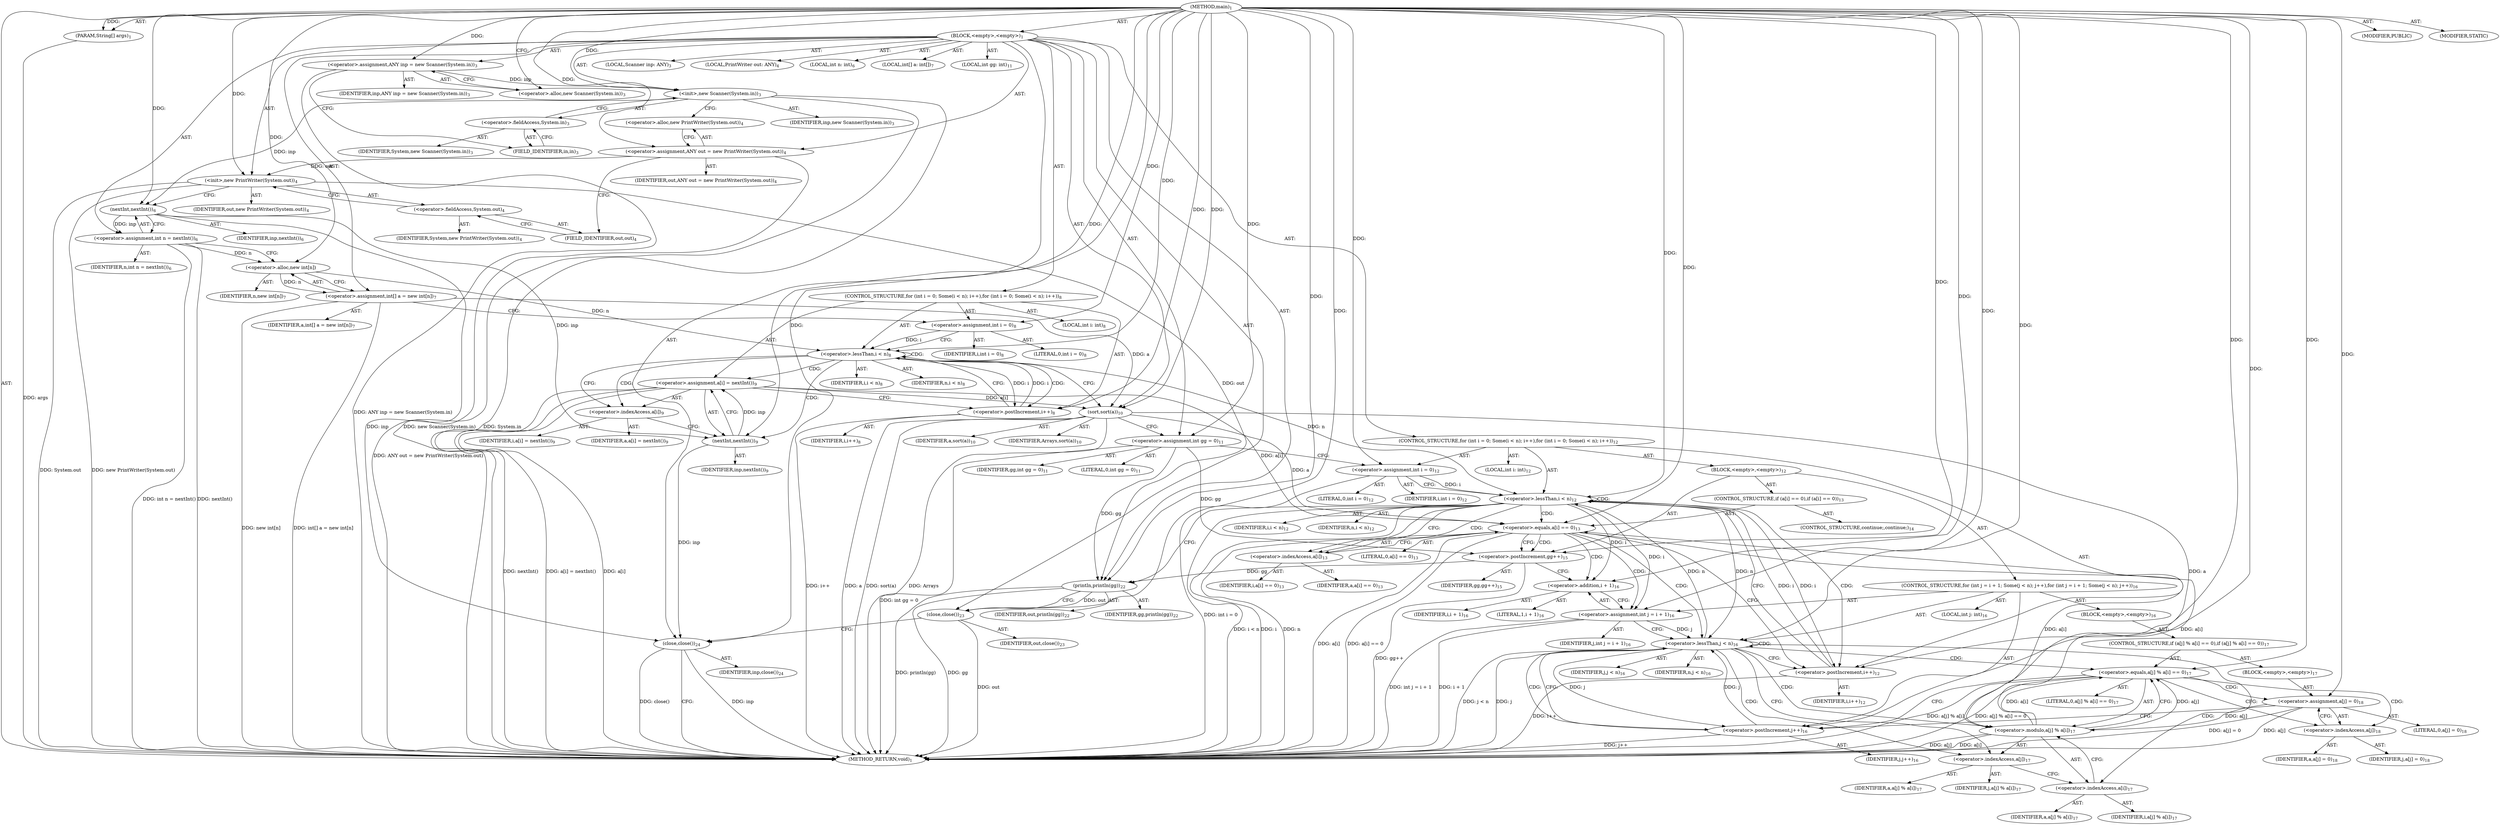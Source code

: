 digraph "main" {  
"21" [label = <(METHOD,main)<SUB>1</SUB>> ]
"22" [label = <(PARAM,String[] args)<SUB>1</SUB>> ]
"23" [label = <(BLOCK,&lt;empty&gt;,&lt;empty&gt;)<SUB>1</SUB>> ]
"4" [label = <(LOCAL,Scanner inp: ANY)<SUB>3</SUB>> ]
"24" [label = <(&lt;operator&gt;.assignment,ANY inp = new Scanner(System.in))<SUB>3</SUB>> ]
"25" [label = <(IDENTIFIER,inp,ANY inp = new Scanner(System.in))<SUB>3</SUB>> ]
"26" [label = <(&lt;operator&gt;.alloc,new Scanner(System.in))<SUB>3</SUB>> ]
"27" [label = <(&lt;init&gt;,new Scanner(System.in))<SUB>3</SUB>> ]
"3" [label = <(IDENTIFIER,inp,new Scanner(System.in))<SUB>3</SUB>> ]
"28" [label = <(&lt;operator&gt;.fieldAccess,System.in)<SUB>3</SUB>> ]
"29" [label = <(IDENTIFIER,System,new Scanner(System.in))<SUB>3</SUB>> ]
"30" [label = <(FIELD_IDENTIFIER,in,in)<SUB>3</SUB>> ]
"6" [label = <(LOCAL,PrintWriter out: ANY)<SUB>4</SUB>> ]
"31" [label = <(&lt;operator&gt;.assignment,ANY out = new PrintWriter(System.out))<SUB>4</SUB>> ]
"32" [label = <(IDENTIFIER,out,ANY out = new PrintWriter(System.out))<SUB>4</SUB>> ]
"33" [label = <(&lt;operator&gt;.alloc,new PrintWriter(System.out))<SUB>4</SUB>> ]
"34" [label = <(&lt;init&gt;,new PrintWriter(System.out))<SUB>4</SUB>> ]
"5" [label = <(IDENTIFIER,out,new PrintWriter(System.out))<SUB>4</SUB>> ]
"35" [label = <(&lt;operator&gt;.fieldAccess,System.out)<SUB>4</SUB>> ]
"36" [label = <(IDENTIFIER,System,new PrintWriter(System.out))<SUB>4</SUB>> ]
"37" [label = <(FIELD_IDENTIFIER,out,out)<SUB>4</SUB>> ]
"38" [label = <(LOCAL,int n: int)<SUB>6</SUB>> ]
"39" [label = <(&lt;operator&gt;.assignment,int n = nextInt())<SUB>6</SUB>> ]
"40" [label = <(IDENTIFIER,n,int n = nextInt())<SUB>6</SUB>> ]
"41" [label = <(nextInt,nextInt())<SUB>6</SUB>> ]
"42" [label = <(IDENTIFIER,inp,nextInt())<SUB>6</SUB>> ]
"43" [label = <(LOCAL,int[] a: int[])<SUB>7</SUB>> ]
"44" [label = <(&lt;operator&gt;.assignment,int[] a = new int[n])<SUB>7</SUB>> ]
"45" [label = <(IDENTIFIER,a,int[] a = new int[n])<SUB>7</SUB>> ]
"46" [label = <(&lt;operator&gt;.alloc,new int[n])> ]
"47" [label = <(IDENTIFIER,n,new int[n])<SUB>7</SUB>> ]
"48" [label = <(CONTROL_STRUCTURE,for (int i = 0; Some(i &lt; n); i++),for (int i = 0; Some(i &lt; n); i++))<SUB>8</SUB>> ]
"49" [label = <(LOCAL,int i: int)<SUB>8</SUB>> ]
"50" [label = <(&lt;operator&gt;.assignment,int i = 0)<SUB>8</SUB>> ]
"51" [label = <(IDENTIFIER,i,int i = 0)<SUB>8</SUB>> ]
"52" [label = <(LITERAL,0,int i = 0)<SUB>8</SUB>> ]
"53" [label = <(&lt;operator&gt;.lessThan,i &lt; n)<SUB>8</SUB>> ]
"54" [label = <(IDENTIFIER,i,i &lt; n)<SUB>8</SUB>> ]
"55" [label = <(IDENTIFIER,n,i &lt; n)<SUB>8</SUB>> ]
"56" [label = <(&lt;operator&gt;.postIncrement,i++)<SUB>8</SUB>> ]
"57" [label = <(IDENTIFIER,i,i++)<SUB>8</SUB>> ]
"58" [label = <(&lt;operator&gt;.assignment,a[i] = nextInt())<SUB>9</SUB>> ]
"59" [label = <(&lt;operator&gt;.indexAccess,a[i])<SUB>9</SUB>> ]
"60" [label = <(IDENTIFIER,a,a[i] = nextInt())<SUB>9</SUB>> ]
"61" [label = <(IDENTIFIER,i,a[i] = nextInt())<SUB>9</SUB>> ]
"62" [label = <(nextInt,nextInt())<SUB>9</SUB>> ]
"63" [label = <(IDENTIFIER,inp,nextInt())<SUB>9</SUB>> ]
"64" [label = <(sort,sort(a))<SUB>10</SUB>> ]
"65" [label = <(IDENTIFIER,Arrays,sort(a))<SUB>10</SUB>> ]
"66" [label = <(IDENTIFIER,a,sort(a))<SUB>10</SUB>> ]
"67" [label = <(LOCAL,int gg: int)<SUB>11</SUB>> ]
"68" [label = <(&lt;operator&gt;.assignment,int gg = 0)<SUB>11</SUB>> ]
"69" [label = <(IDENTIFIER,gg,int gg = 0)<SUB>11</SUB>> ]
"70" [label = <(LITERAL,0,int gg = 0)<SUB>11</SUB>> ]
"71" [label = <(CONTROL_STRUCTURE,for (int i = 0; Some(i &lt; n); i++),for (int i = 0; Some(i &lt; n); i++))<SUB>12</SUB>> ]
"72" [label = <(LOCAL,int i: int)<SUB>12</SUB>> ]
"73" [label = <(&lt;operator&gt;.assignment,int i = 0)<SUB>12</SUB>> ]
"74" [label = <(IDENTIFIER,i,int i = 0)<SUB>12</SUB>> ]
"75" [label = <(LITERAL,0,int i = 0)<SUB>12</SUB>> ]
"76" [label = <(&lt;operator&gt;.lessThan,i &lt; n)<SUB>12</SUB>> ]
"77" [label = <(IDENTIFIER,i,i &lt; n)<SUB>12</SUB>> ]
"78" [label = <(IDENTIFIER,n,i &lt; n)<SUB>12</SUB>> ]
"79" [label = <(&lt;operator&gt;.postIncrement,i++)<SUB>12</SUB>> ]
"80" [label = <(IDENTIFIER,i,i++)<SUB>12</SUB>> ]
"81" [label = <(BLOCK,&lt;empty&gt;,&lt;empty&gt;)<SUB>12</SUB>> ]
"82" [label = <(CONTROL_STRUCTURE,if (a[i] == 0),if (a[i] == 0))<SUB>13</SUB>> ]
"83" [label = <(&lt;operator&gt;.equals,a[i] == 0)<SUB>13</SUB>> ]
"84" [label = <(&lt;operator&gt;.indexAccess,a[i])<SUB>13</SUB>> ]
"85" [label = <(IDENTIFIER,a,a[i] == 0)<SUB>13</SUB>> ]
"86" [label = <(IDENTIFIER,i,a[i] == 0)<SUB>13</SUB>> ]
"87" [label = <(LITERAL,0,a[i] == 0)<SUB>13</SUB>> ]
"88" [label = <(CONTROL_STRUCTURE,continue;,continue;)<SUB>14</SUB>> ]
"89" [label = <(&lt;operator&gt;.postIncrement,gg++)<SUB>15</SUB>> ]
"90" [label = <(IDENTIFIER,gg,gg++)<SUB>15</SUB>> ]
"91" [label = <(CONTROL_STRUCTURE,for (int j = i + 1; Some(j &lt; n); j++),for (int j = i + 1; Some(j &lt; n); j++))<SUB>16</SUB>> ]
"92" [label = <(LOCAL,int j: int)<SUB>16</SUB>> ]
"93" [label = <(&lt;operator&gt;.assignment,int j = i + 1)<SUB>16</SUB>> ]
"94" [label = <(IDENTIFIER,j,int j = i + 1)<SUB>16</SUB>> ]
"95" [label = <(&lt;operator&gt;.addition,i + 1)<SUB>16</SUB>> ]
"96" [label = <(IDENTIFIER,i,i + 1)<SUB>16</SUB>> ]
"97" [label = <(LITERAL,1,i + 1)<SUB>16</SUB>> ]
"98" [label = <(&lt;operator&gt;.lessThan,j &lt; n)<SUB>16</SUB>> ]
"99" [label = <(IDENTIFIER,j,j &lt; n)<SUB>16</SUB>> ]
"100" [label = <(IDENTIFIER,n,j &lt; n)<SUB>16</SUB>> ]
"101" [label = <(&lt;operator&gt;.postIncrement,j++)<SUB>16</SUB>> ]
"102" [label = <(IDENTIFIER,j,j++)<SUB>16</SUB>> ]
"103" [label = <(BLOCK,&lt;empty&gt;,&lt;empty&gt;)<SUB>16</SUB>> ]
"104" [label = <(CONTROL_STRUCTURE,if (a[j] % a[i] == 0),if (a[j] % a[i] == 0))<SUB>17</SUB>> ]
"105" [label = <(&lt;operator&gt;.equals,a[j] % a[i] == 0)<SUB>17</SUB>> ]
"106" [label = <(&lt;operator&gt;.modulo,a[j] % a[i])<SUB>17</SUB>> ]
"107" [label = <(&lt;operator&gt;.indexAccess,a[j])<SUB>17</SUB>> ]
"108" [label = <(IDENTIFIER,a,a[j] % a[i])<SUB>17</SUB>> ]
"109" [label = <(IDENTIFIER,j,a[j] % a[i])<SUB>17</SUB>> ]
"110" [label = <(&lt;operator&gt;.indexAccess,a[i])<SUB>17</SUB>> ]
"111" [label = <(IDENTIFIER,a,a[j] % a[i])<SUB>17</SUB>> ]
"112" [label = <(IDENTIFIER,i,a[j] % a[i])<SUB>17</SUB>> ]
"113" [label = <(LITERAL,0,a[j] % a[i] == 0)<SUB>17</SUB>> ]
"114" [label = <(BLOCK,&lt;empty&gt;,&lt;empty&gt;)<SUB>17</SUB>> ]
"115" [label = <(&lt;operator&gt;.assignment,a[j] = 0)<SUB>18</SUB>> ]
"116" [label = <(&lt;operator&gt;.indexAccess,a[j])<SUB>18</SUB>> ]
"117" [label = <(IDENTIFIER,a,a[j] = 0)<SUB>18</SUB>> ]
"118" [label = <(IDENTIFIER,j,a[j] = 0)<SUB>18</SUB>> ]
"119" [label = <(LITERAL,0,a[j] = 0)<SUB>18</SUB>> ]
"120" [label = <(println,println(gg))<SUB>22</SUB>> ]
"121" [label = <(IDENTIFIER,out,println(gg))<SUB>22</SUB>> ]
"122" [label = <(IDENTIFIER,gg,println(gg))<SUB>22</SUB>> ]
"123" [label = <(close,close())<SUB>23</SUB>> ]
"124" [label = <(IDENTIFIER,out,close())<SUB>23</SUB>> ]
"125" [label = <(close,close())<SUB>24</SUB>> ]
"126" [label = <(IDENTIFIER,inp,close())<SUB>24</SUB>> ]
"127" [label = <(MODIFIER,PUBLIC)> ]
"128" [label = <(MODIFIER,STATIC)> ]
"129" [label = <(METHOD_RETURN,void)<SUB>1</SUB>> ]
  "21" -> "22"  [ label = "AST: "] 
  "21" -> "23"  [ label = "AST: "] 
  "21" -> "127"  [ label = "AST: "] 
  "21" -> "128"  [ label = "AST: "] 
  "21" -> "129"  [ label = "AST: "] 
  "23" -> "4"  [ label = "AST: "] 
  "23" -> "24"  [ label = "AST: "] 
  "23" -> "27"  [ label = "AST: "] 
  "23" -> "6"  [ label = "AST: "] 
  "23" -> "31"  [ label = "AST: "] 
  "23" -> "34"  [ label = "AST: "] 
  "23" -> "38"  [ label = "AST: "] 
  "23" -> "39"  [ label = "AST: "] 
  "23" -> "43"  [ label = "AST: "] 
  "23" -> "44"  [ label = "AST: "] 
  "23" -> "48"  [ label = "AST: "] 
  "23" -> "64"  [ label = "AST: "] 
  "23" -> "67"  [ label = "AST: "] 
  "23" -> "68"  [ label = "AST: "] 
  "23" -> "71"  [ label = "AST: "] 
  "23" -> "120"  [ label = "AST: "] 
  "23" -> "123"  [ label = "AST: "] 
  "23" -> "125"  [ label = "AST: "] 
  "24" -> "25"  [ label = "AST: "] 
  "24" -> "26"  [ label = "AST: "] 
  "27" -> "3"  [ label = "AST: "] 
  "27" -> "28"  [ label = "AST: "] 
  "28" -> "29"  [ label = "AST: "] 
  "28" -> "30"  [ label = "AST: "] 
  "31" -> "32"  [ label = "AST: "] 
  "31" -> "33"  [ label = "AST: "] 
  "34" -> "5"  [ label = "AST: "] 
  "34" -> "35"  [ label = "AST: "] 
  "35" -> "36"  [ label = "AST: "] 
  "35" -> "37"  [ label = "AST: "] 
  "39" -> "40"  [ label = "AST: "] 
  "39" -> "41"  [ label = "AST: "] 
  "41" -> "42"  [ label = "AST: "] 
  "44" -> "45"  [ label = "AST: "] 
  "44" -> "46"  [ label = "AST: "] 
  "46" -> "47"  [ label = "AST: "] 
  "48" -> "49"  [ label = "AST: "] 
  "48" -> "50"  [ label = "AST: "] 
  "48" -> "53"  [ label = "AST: "] 
  "48" -> "56"  [ label = "AST: "] 
  "48" -> "58"  [ label = "AST: "] 
  "50" -> "51"  [ label = "AST: "] 
  "50" -> "52"  [ label = "AST: "] 
  "53" -> "54"  [ label = "AST: "] 
  "53" -> "55"  [ label = "AST: "] 
  "56" -> "57"  [ label = "AST: "] 
  "58" -> "59"  [ label = "AST: "] 
  "58" -> "62"  [ label = "AST: "] 
  "59" -> "60"  [ label = "AST: "] 
  "59" -> "61"  [ label = "AST: "] 
  "62" -> "63"  [ label = "AST: "] 
  "64" -> "65"  [ label = "AST: "] 
  "64" -> "66"  [ label = "AST: "] 
  "68" -> "69"  [ label = "AST: "] 
  "68" -> "70"  [ label = "AST: "] 
  "71" -> "72"  [ label = "AST: "] 
  "71" -> "73"  [ label = "AST: "] 
  "71" -> "76"  [ label = "AST: "] 
  "71" -> "79"  [ label = "AST: "] 
  "71" -> "81"  [ label = "AST: "] 
  "73" -> "74"  [ label = "AST: "] 
  "73" -> "75"  [ label = "AST: "] 
  "76" -> "77"  [ label = "AST: "] 
  "76" -> "78"  [ label = "AST: "] 
  "79" -> "80"  [ label = "AST: "] 
  "81" -> "82"  [ label = "AST: "] 
  "81" -> "89"  [ label = "AST: "] 
  "81" -> "91"  [ label = "AST: "] 
  "82" -> "83"  [ label = "AST: "] 
  "82" -> "88"  [ label = "AST: "] 
  "83" -> "84"  [ label = "AST: "] 
  "83" -> "87"  [ label = "AST: "] 
  "84" -> "85"  [ label = "AST: "] 
  "84" -> "86"  [ label = "AST: "] 
  "89" -> "90"  [ label = "AST: "] 
  "91" -> "92"  [ label = "AST: "] 
  "91" -> "93"  [ label = "AST: "] 
  "91" -> "98"  [ label = "AST: "] 
  "91" -> "101"  [ label = "AST: "] 
  "91" -> "103"  [ label = "AST: "] 
  "93" -> "94"  [ label = "AST: "] 
  "93" -> "95"  [ label = "AST: "] 
  "95" -> "96"  [ label = "AST: "] 
  "95" -> "97"  [ label = "AST: "] 
  "98" -> "99"  [ label = "AST: "] 
  "98" -> "100"  [ label = "AST: "] 
  "101" -> "102"  [ label = "AST: "] 
  "103" -> "104"  [ label = "AST: "] 
  "104" -> "105"  [ label = "AST: "] 
  "104" -> "114"  [ label = "AST: "] 
  "105" -> "106"  [ label = "AST: "] 
  "105" -> "113"  [ label = "AST: "] 
  "106" -> "107"  [ label = "AST: "] 
  "106" -> "110"  [ label = "AST: "] 
  "107" -> "108"  [ label = "AST: "] 
  "107" -> "109"  [ label = "AST: "] 
  "110" -> "111"  [ label = "AST: "] 
  "110" -> "112"  [ label = "AST: "] 
  "114" -> "115"  [ label = "AST: "] 
  "115" -> "116"  [ label = "AST: "] 
  "115" -> "119"  [ label = "AST: "] 
  "116" -> "117"  [ label = "AST: "] 
  "116" -> "118"  [ label = "AST: "] 
  "120" -> "121"  [ label = "AST: "] 
  "120" -> "122"  [ label = "AST: "] 
  "123" -> "124"  [ label = "AST: "] 
  "125" -> "126"  [ label = "AST: "] 
  "24" -> "30"  [ label = "CFG: "] 
  "27" -> "33"  [ label = "CFG: "] 
  "31" -> "37"  [ label = "CFG: "] 
  "34" -> "41"  [ label = "CFG: "] 
  "39" -> "46"  [ label = "CFG: "] 
  "44" -> "50"  [ label = "CFG: "] 
  "64" -> "68"  [ label = "CFG: "] 
  "68" -> "73"  [ label = "CFG: "] 
  "120" -> "123"  [ label = "CFG: "] 
  "123" -> "125"  [ label = "CFG: "] 
  "125" -> "129"  [ label = "CFG: "] 
  "26" -> "24"  [ label = "CFG: "] 
  "28" -> "27"  [ label = "CFG: "] 
  "33" -> "31"  [ label = "CFG: "] 
  "35" -> "34"  [ label = "CFG: "] 
  "41" -> "39"  [ label = "CFG: "] 
  "46" -> "44"  [ label = "CFG: "] 
  "50" -> "53"  [ label = "CFG: "] 
  "53" -> "59"  [ label = "CFG: "] 
  "53" -> "64"  [ label = "CFG: "] 
  "56" -> "53"  [ label = "CFG: "] 
  "58" -> "56"  [ label = "CFG: "] 
  "73" -> "76"  [ label = "CFG: "] 
  "76" -> "84"  [ label = "CFG: "] 
  "76" -> "120"  [ label = "CFG: "] 
  "79" -> "76"  [ label = "CFG: "] 
  "30" -> "28"  [ label = "CFG: "] 
  "37" -> "35"  [ label = "CFG: "] 
  "59" -> "62"  [ label = "CFG: "] 
  "62" -> "58"  [ label = "CFG: "] 
  "89" -> "95"  [ label = "CFG: "] 
  "83" -> "79"  [ label = "CFG: "] 
  "83" -> "89"  [ label = "CFG: "] 
  "93" -> "98"  [ label = "CFG: "] 
  "98" -> "107"  [ label = "CFG: "] 
  "98" -> "79"  [ label = "CFG: "] 
  "101" -> "98"  [ label = "CFG: "] 
  "84" -> "83"  [ label = "CFG: "] 
  "95" -> "93"  [ label = "CFG: "] 
  "105" -> "116"  [ label = "CFG: "] 
  "105" -> "101"  [ label = "CFG: "] 
  "106" -> "105"  [ label = "CFG: "] 
  "115" -> "101"  [ label = "CFG: "] 
  "107" -> "110"  [ label = "CFG: "] 
  "110" -> "106"  [ label = "CFG: "] 
  "116" -> "115"  [ label = "CFG: "] 
  "21" -> "26"  [ label = "CFG: "] 
  "22" -> "129"  [ label = "DDG: args"] 
  "24" -> "129"  [ label = "DDG: ANY inp = new Scanner(System.in)"] 
  "27" -> "129"  [ label = "DDG: System.in"] 
  "27" -> "129"  [ label = "DDG: new Scanner(System.in)"] 
  "31" -> "129"  [ label = "DDG: ANY out = new PrintWriter(System.out)"] 
  "34" -> "129"  [ label = "DDG: System.out"] 
  "34" -> "129"  [ label = "DDG: new PrintWriter(System.out)"] 
  "39" -> "129"  [ label = "DDG: nextInt()"] 
  "39" -> "129"  [ label = "DDG: int n = nextInt()"] 
  "44" -> "129"  [ label = "DDG: new int[n]"] 
  "44" -> "129"  [ label = "DDG: int[] a = new int[n]"] 
  "64" -> "129"  [ label = "DDG: a"] 
  "64" -> "129"  [ label = "DDG: sort(a)"] 
  "68" -> "129"  [ label = "DDG: int gg = 0"] 
  "73" -> "129"  [ label = "DDG: int i = 0"] 
  "76" -> "129"  [ label = "DDG: i"] 
  "76" -> "129"  [ label = "DDG: n"] 
  "76" -> "129"  [ label = "DDG: i &lt; n"] 
  "120" -> "129"  [ label = "DDG: gg"] 
  "120" -> "129"  [ label = "DDG: println(gg)"] 
  "123" -> "129"  [ label = "DDG: out"] 
  "125" -> "129"  [ label = "DDG: inp"] 
  "125" -> "129"  [ label = "DDG: close()"] 
  "83" -> "129"  [ label = "DDG: a[i]"] 
  "83" -> "129"  [ label = "DDG: a[i] == 0"] 
  "89" -> "129"  [ label = "DDG: gg++"] 
  "93" -> "129"  [ label = "DDG: i + 1"] 
  "93" -> "129"  [ label = "DDG: int j = i + 1"] 
  "98" -> "129"  [ label = "DDG: j"] 
  "98" -> "129"  [ label = "DDG: j &lt; n"] 
  "106" -> "129"  [ label = "DDG: a[j]"] 
  "106" -> "129"  [ label = "DDG: a[i]"] 
  "105" -> "129"  [ label = "DDG: a[j] % a[i]"] 
  "105" -> "129"  [ label = "DDG: a[j] % a[i] == 0"] 
  "115" -> "129"  [ label = "DDG: a[j]"] 
  "115" -> "129"  [ label = "DDG: a[j] = 0"] 
  "101" -> "129"  [ label = "DDG: j++"] 
  "79" -> "129"  [ label = "DDG: i++"] 
  "58" -> "129"  [ label = "DDG: a[i]"] 
  "58" -> "129"  [ label = "DDG: nextInt()"] 
  "58" -> "129"  [ label = "DDG: a[i] = nextInt()"] 
  "56" -> "129"  [ label = "DDG: i++"] 
  "64" -> "129"  [ label = "DDG: Arrays"] 
  "21" -> "22"  [ label = "DDG: "] 
  "21" -> "24"  [ label = "DDG: "] 
  "21" -> "31"  [ label = "DDG: "] 
  "41" -> "39"  [ label = "DDG: inp"] 
  "46" -> "44"  [ label = "DDG: n"] 
  "21" -> "68"  [ label = "DDG: "] 
  "24" -> "27"  [ label = "DDG: inp"] 
  "21" -> "27"  [ label = "DDG: "] 
  "31" -> "34"  [ label = "DDG: out"] 
  "21" -> "34"  [ label = "DDG: "] 
  "21" -> "50"  [ label = "DDG: "] 
  "62" -> "58"  [ label = "DDG: inp"] 
  "21" -> "64"  [ label = "DDG: "] 
  "44" -> "64"  [ label = "DDG: a"] 
  "58" -> "64"  [ label = "DDG: a[i]"] 
  "21" -> "73"  [ label = "DDG: "] 
  "34" -> "120"  [ label = "DDG: out"] 
  "21" -> "120"  [ label = "DDG: "] 
  "68" -> "120"  [ label = "DDG: gg"] 
  "89" -> "120"  [ label = "DDG: gg"] 
  "120" -> "123"  [ label = "DDG: out"] 
  "21" -> "123"  [ label = "DDG: "] 
  "41" -> "125"  [ label = "DDG: inp"] 
  "62" -> "125"  [ label = "DDG: inp"] 
  "21" -> "125"  [ label = "DDG: "] 
  "27" -> "41"  [ label = "DDG: inp"] 
  "21" -> "41"  [ label = "DDG: "] 
  "39" -> "46"  [ label = "DDG: n"] 
  "21" -> "46"  [ label = "DDG: "] 
  "50" -> "53"  [ label = "DDG: i"] 
  "56" -> "53"  [ label = "DDG: i"] 
  "21" -> "53"  [ label = "DDG: "] 
  "46" -> "53"  [ label = "DDG: n"] 
  "53" -> "56"  [ label = "DDG: i"] 
  "21" -> "56"  [ label = "DDG: "] 
  "73" -> "76"  [ label = "DDG: i"] 
  "79" -> "76"  [ label = "DDG: i"] 
  "21" -> "76"  [ label = "DDG: "] 
  "53" -> "76"  [ label = "DDG: n"] 
  "98" -> "76"  [ label = "DDG: n"] 
  "76" -> "79"  [ label = "DDG: i"] 
  "21" -> "79"  [ label = "DDG: "] 
  "41" -> "62"  [ label = "DDG: inp"] 
  "21" -> "62"  [ label = "DDG: "] 
  "68" -> "89"  [ label = "DDG: gg"] 
  "21" -> "89"  [ label = "DDG: "] 
  "76" -> "93"  [ label = "DDG: i"] 
  "21" -> "93"  [ label = "DDG: "] 
  "64" -> "83"  [ label = "DDG: a"] 
  "106" -> "83"  [ label = "DDG: a[i]"] 
  "58" -> "83"  [ label = "DDG: a[i]"] 
  "21" -> "83"  [ label = "DDG: "] 
  "93" -> "98"  [ label = "DDG: j"] 
  "101" -> "98"  [ label = "DDG: j"] 
  "21" -> "98"  [ label = "DDG: "] 
  "76" -> "98"  [ label = "DDG: n"] 
  "98" -> "101"  [ label = "DDG: j"] 
  "21" -> "101"  [ label = "DDG: "] 
  "76" -> "95"  [ label = "DDG: i"] 
  "21" -> "95"  [ label = "DDG: "] 
  "106" -> "105"  [ label = "DDG: a[j]"] 
  "106" -> "105"  [ label = "DDG: a[i]"] 
  "21" -> "105"  [ label = "DDG: "] 
  "21" -> "115"  [ label = "DDG: "] 
  "64" -> "106"  [ label = "DDG: a"] 
  "115" -> "106"  [ label = "DDG: a[j]"] 
  "83" -> "106"  [ label = "DDG: a[i]"] 
  "53" -> "56"  [ label = "CDG: "] 
  "53" -> "59"  [ label = "CDG: "] 
  "53" -> "58"  [ label = "CDG: "] 
  "53" -> "53"  [ label = "CDG: "] 
  "53" -> "62"  [ label = "CDG: "] 
  "76" -> "84"  [ label = "CDG: "] 
  "76" -> "76"  [ label = "CDG: "] 
  "76" -> "79"  [ label = "CDG: "] 
  "76" -> "83"  [ label = "CDG: "] 
  "83" -> "89"  [ label = "CDG: "] 
  "83" -> "98"  [ label = "CDG: "] 
  "83" -> "95"  [ label = "CDG: "] 
  "83" -> "93"  [ label = "CDG: "] 
  "98" -> "107"  [ label = "CDG: "] 
  "98" -> "98"  [ label = "CDG: "] 
  "98" -> "106"  [ label = "CDG: "] 
  "98" -> "101"  [ label = "CDG: "] 
  "98" -> "105"  [ label = "CDG: "] 
  "98" -> "110"  [ label = "CDG: "] 
  "105" -> "115"  [ label = "CDG: "] 
  "105" -> "116"  [ label = "CDG: "] 
}
